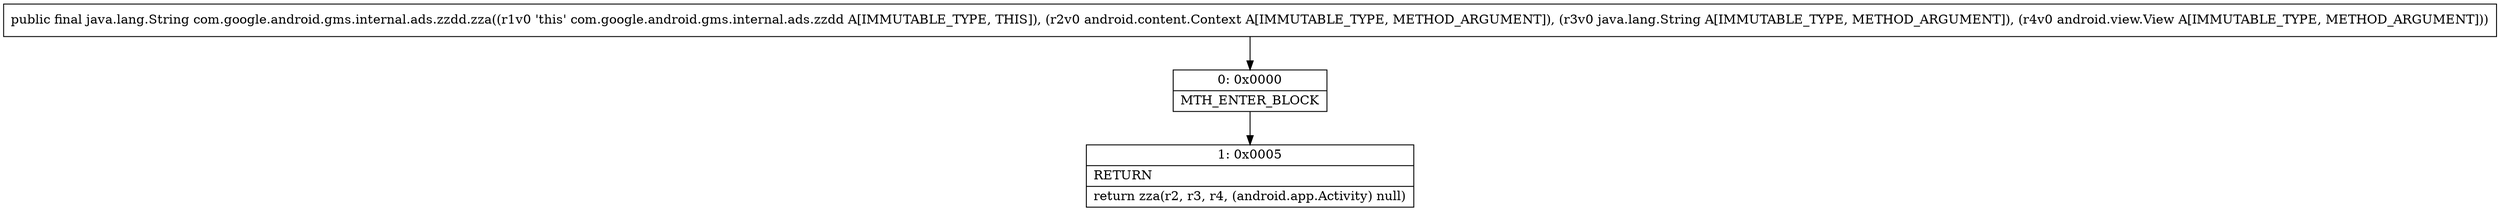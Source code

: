 digraph "CFG forcom.google.android.gms.internal.ads.zzdd.zza(Landroid\/content\/Context;Ljava\/lang\/String;Landroid\/view\/View;)Ljava\/lang\/String;" {
Node_0 [shape=record,label="{0\:\ 0x0000|MTH_ENTER_BLOCK\l}"];
Node_1 [shape=record,label="{1\:\ 0x0005|RETURN\l|return zza(r2, r3, r4, (android.app.Activity) null)\l}"];
MethodNode[shape=record,label="{public final java.lang.String com.google.android.gms.internal.ads.zzdd.zza((r1v0 'this' com.google.android.gms.internal.ads.zzdd A[IMMUTABLE_TYPE, THIS]), (r2v0 android.content.Context A[IMMUTABLE_TYPE, METHOD_ARGUMENT]), (r3v0 java.lang.String A[IMMUTABLE_TYPE, METHOD_ARGUMENT]), (r4v0 android.view.View A[IMMUTABLE_TYPE, METHOD_ARGUMENT])) }"];
MethodNode -> Node_0;
Node_0 -> Node_1;
}

